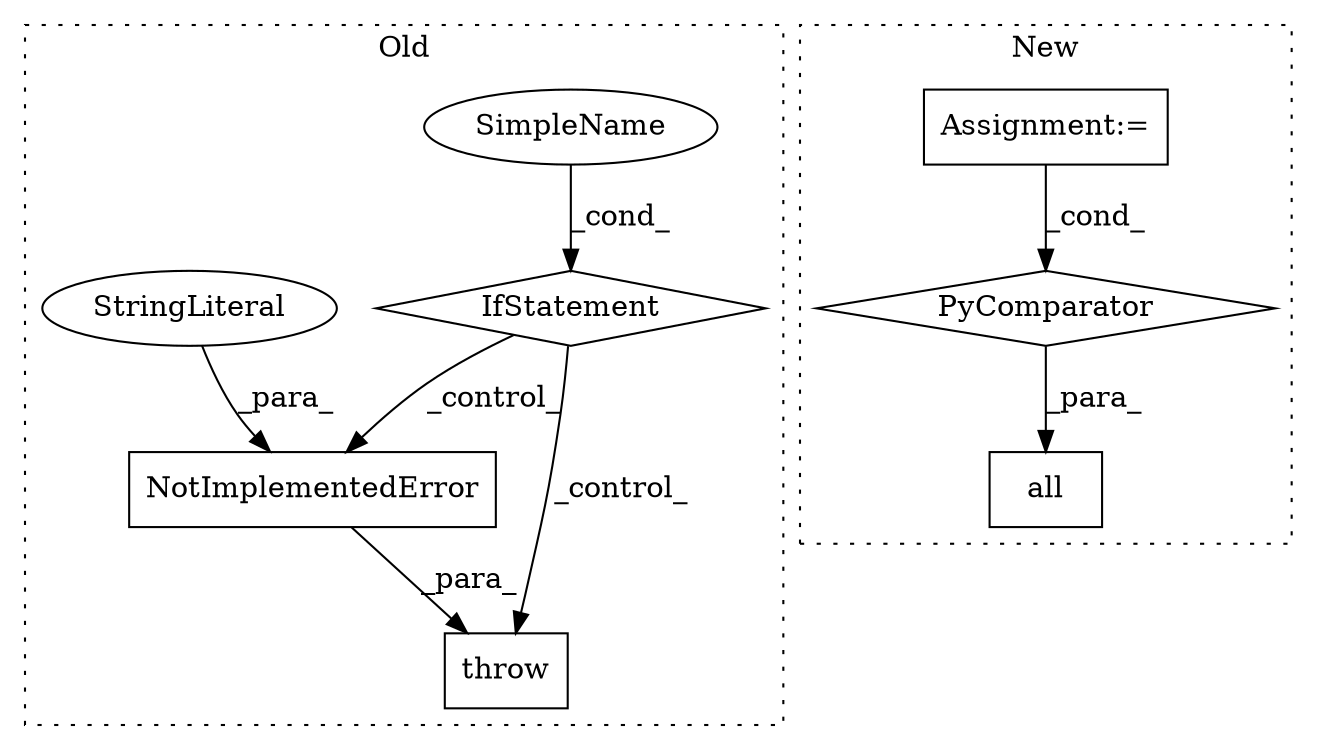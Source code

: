 digraph G {
subgraph cluster0 {
1 [label="NotImplementedError" a="32" s="6338,6438" l="20,1" shape="box"];
3 [label="IfStatement" a="25" s="6294,6320" l="4,2" shape="diamond"];
4 [label="SimpleName" a="42" s="" l="" shape="ellipse"];
5 [label="StringLiteral" a="45" s="6358" l="80" shape="ellipse"];
6 [label="throw" a="53" s="6332" l="6" shape="box"];
label = "Old";
style="dotted";
}
subgraph cluster1 {
2 [label="all" a="32" s="6386,6533" l="19,-3" shape="box"];
7 [label="Assignment:=" a="7" s="6503" l="24" shape="box"];
8 [label="PyComparator" a="113" s="6503" l="24" shape="diamond"];
label = "New";
style="dotted";
}
1 -> 6 [label="_para_"];
3 -> 1 [label="_control_"];
3 -> 6 [label="_control_"];
4 -> 3 [label="_cond_"];
5 -> 1 [label="_para_"];
7 -> 8 [label="_cond_"];
8 -> 2 [label="_para_"];
}